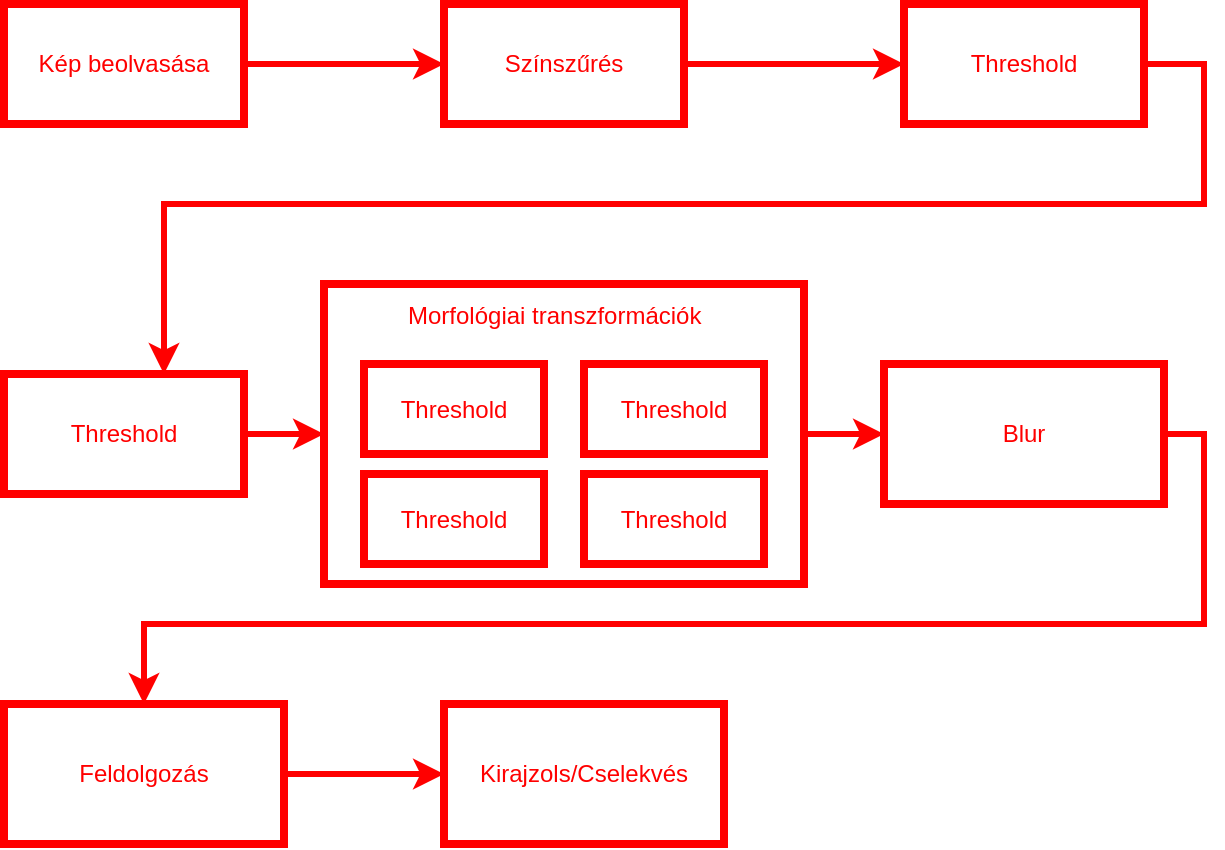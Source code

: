 <mxfile version="10.8.8" type="device"><diagram id="bu8CCVNJe2yUTP0uLDQt" name="Page-1"><mxGraphModel dx="1394" dy="753" grid="1" gridSize="10" guides="1" tooltips="1" connect="1" arrows="1" fold="1" page="1" pageScale="1" pageWidth="827" pageHeight="1169" math="0" shadow="0"><root><mxCell id="0"/><mxCell id="1" parent="0"/><mxCell id="XpEOEW-o3ht9parhOJMP-3" value="" style="edgeStyle=orthogonalEdgeStyle;rounded=0;orthogonalLoop=1;jettySize=auto;html=1;strokeColor=#FF0000;strokeWidth=3;" edge="1" parent="1" source="XpEOEW-o3ht9parhOJMP-1" target="XpEOEW-o3ht9parhOJMP-2"><mxGeometry relative="1" as="geometry"/></mxCell><mxCell id="XpEOEW-o3ht9parhOJMP-1" value="&lt;font color=&quot;#ff0000&quot;&gt;Kép beolvasása&lt;/font&gt;" style="rounded=0;whiteSpace=wrap;html=1;strokeColor=#FF0000;strokeWidth=4;fillColor=#ffffff;" vertex="1" parent="1"><mxGeometry x="40" y="190" width="120" height="60" as="geometry"/></mxCell><mxCell id="XpEOEW-o3ht9parhOJMP-5" value="" style="edgeStyle=orthogonalEdgeStyle;rounded=0;orthogonalLoop=1;jettySize=auto;html=1;strokeColor=#FF0000;strokeWidth=3;" edge="1" parent="1" source="XpEOEW-o3ht9parhOJMP-2" target="XpEOEW-o3ht9parhOJMP-4"><mxGeometry relative="1" as="geometry"/></mxCell><mxCell id="XpEOEW-o3ht9parhOJMP-2" value="&lt;font color=&quot;#ff0000&quot;&gt;Színszűrés&lt;/font&gt;" style="rounded=0;whiteSpace=wrap;html=1;strokeColor=#FF0000;strokeWidth=4;fillColor=#ffffff;" vertex="1" parent="1"><mxGeometry x="260" y="190" width="120" height="60" as="geometry"/></mxCell><mxCell id="XpEOEW-o3ht9parhOJMP-7" value="" style="edgeStyle=orthogonalEdgeStyle;rounded=0;orthogonalLoop=1;jettySize=auto;html=1;strokeColor=#FF0000;strokeWidth=3;" edge="1" parent="1" source="XpEOEW-o3ht9parhOJMP-4" target="XpEOEW-o3ht9parhOJMP-6"><mxGeometry relative="1" as="geometry"><Array as="points"><mxPoint x="640" y="220"/><mxPoint x="640" y="290"/><mxPoint x="120" y="290"/></Array></mxGeometry></mxCell><mxCell id="XpEOEW-o3ht9parhOJMP-4" value="&lt;font color=&quot;#ff0000&quot;&gt;Threshold&lt;/font&gt;" style="rounded=0;whiteSpace=wrap;html=1;strokeColor=#FF0000;strokeWidth=4;fillColor=#ffffff;" vertex="1" parent="1"><mxGeometry x="490" y="190" width="120" height="60" as="geometry"/></mxCell><mxCell id="XpEOEW-o3ht9parhOJMP-9" value="" style="edgeStyle=orthogonalEdgeStyle;rounded=0;orthogonalLoop=1;jettySize=auto;html=1;strokeColor=#FF0000;strokeWidth=3;" edge="1" parent="1" source="XpEOEW-o3ht9parhOJMP-6" target="XpEOEW-o3ht9parhOJMP-8"><mxGeometry relative="1" as="geometry"/></mxCell><mxCell id="XpEOEW-o3ht9parhOJMP-6" value="&lt;font color=&quot;#ff0000&quot;&gt;Threshold&lt;/font&gt;" style="rounded=0;whiteSpace=wrap;html=1;strokeColor=#FF0000;strokeWidth=4;fillColor=#ffffff;" vertex="1" parent="1"><mxGeometry x="40" y="375" width="120" height="60" as="geometry"/></mxCell><mxCell id="XpEOEW-o3ht9parhOJMP-17" value="" style="edgeStyle=orthogonalEdgeStyle;rounded=0;orthogonalLoop=1;jettySize=auto;html=1;strokeColor=#FF0000;strokeWidth=3;" edge="1" parent="1" source="XpEOEW-o3ht9parhOJMP-8" target="XpEOEW-o3ht9parhOJMP-16"><mxGeometry relative="1" as="geometry"/></mxCell><mxCell id="XpEOEW-o3ht9parhOJMP-8" value="" style="rounded=0;whiteSpace=wrap;html=1;strokeColor=#FF0000;strokeWidth=4;fillColor=#ffffff;" vertex="1" parent="1"><mxGeometry x="200" y="330" width="240" height="150" as="geometry"/></mxCell><mxCell id="XpEOEW-o3ht9parhOJMP-19" value="" style="edgeStyle=orthogonalEdgeStyle;rounded=0;orthogonalLoop=1;jettySize=auto;html=1;strokeColor=#FF0000;strokeWidth=3;" edge="1" parent="1" source="XpEOEW-o3ht9parhOJMP-16" target="XpEOEW-o3ht9parhOJMP-18"><mxGeometry relative="1" as="geometry"><Array as="points"><mxPoint x="640" y="405"/><mxPoint x="640" y="500"/><mxPoint x="110" y="500"/></Array></mxGeometry></mxCell><mxCell id="XpEOEW-o3ht9parhOJMP-16" value="&lt;font color=&quot;#ff0000&quot;&gt;Blur&lt;/font&gt;" style="rounded=0;whiteSpace=wrap;html=1;strokeColor=#FF0000;strokeWidth=4;fillColor=#ffffff;" vertex="1" parent="1"><mxGeometry x="480" y="370" width="140" height="70" as="geometry"/></mxCell><mxCell id="XpEOEW-o3ht9parhOJMP-21" value="" style="edgeStyle=orthogonalEdgeStyle;rounded=0;orthogonalLoop=1;jettySize=auto;html=1;strokeColor=#FF0000;strokeWidth=3;" edge="1" parent="1" source="XpEOEW-o3ht9parhOJMP-18" target="XpEOEW-o3ht9parhOJMP-20"><mxGeometry relative="1" as="geometry"/></mxCell><mxCell id="XpEOEW-o3ht9parhOJMP-18" value="&lt;font color=&quot;#ff0000&quot;&gt;Feldolgozás&lt;/font&gt;" style="rounded=0;whiteSpace=wrap;html=1;strokeColor=#FF0000;strokeWidth=4;fillColor=#ffffff;" vertex="1" parent="1"><mxGeometry x="40" y="540" width="140" height="70" as="geometry"/></mxCell><mxCell id="XpEOEW-o3ht9parhOJMP-20" value="&lt;font color=&quot;#ff0000&quot;&gt;Kirajzols/Cselekvés&lt;/font&gt;" style="rounded=0;whiteSpace=wrap;html=1;strokeColor=#FF0000;strokeWidth=4;fillColor=#ffffff;" vertex="1" parent="1"><mxGeometry x="260" y="540" width="140" height="70" as="geometry"/></mxCell><mxCell id="XpEOEW-o3ht9parhOJMP-11" value="&lt;font color=&quot;#ff0000&quot;&gt;Threshold&lt;/font&gt;" style="rounded=0;whiteSpace=wrap;html=1;strokeColor=#FF0000;strokeWidth=4;fillColor=#ffffff;" vertex="1" parent="1"><mxGeometry x="220" y="370" width="90" height="45" as="geometry"/></mxCell><mxCell id="XpEOEW-o3ht9parhOJMP-12" value="&lt;font color=&quot;#ff0000&quot;&gt;Threshold&lt;/font&gt;" style="rounded=0;whiteSpace=wrap;html=1;strokeColor=#FF0000;strokeWidth=4;fillColor=#ffffff;" vertex="1" parent="1"><mxGeometry x="220" y="425" width="90" height="45" as="geometry"/></mxCell><mxCell id="XpEOEW-o3ht9parhOJMP-13" value="&lt;font color=&quot;#ff0000&quot;&gt;Threshold&lt;/font&gt;" style="rounded=0;whiteSpace=wrap;html=1;strokeColor=#FF0000;strokeWidth=4;fillColor=#ffffff;" vertex="1" parent="1"><mxGeometry x="330" y="370" width="90" height="45" as="geometry"/></mxCell><mxCell id="XpEOEW-o3ht9parhOJMP-14" value="&lt;font color=&quot;#ff0000&quot;&gt;Threshold&lt;/font&gt;" style="rounded=0;whiteSpace=wrap;html=1;strokeColor=#FF0000;strokeWidth=4;fillColor=#ffffff;" vertex="1" parent="1"><mxGeometry x="330" y="425" width="90" height="45" as="geometry"/></mxCell><mxCell id="XpEOEW-o3ht9parhOJMP-15" value="&lt;font color=&quot;#ff0000&quot;&gt;Morfológiai transzformációk&lt;/font&gt;" style="text;html=1;resizable=0;points=[];autosize=1;align=left;verticalAlign=top;spacingTop=-4;" vertex="1" parent="1"><mxGeometry x="240" y="336" width="160" height="20" as="geometry"/></mxCell></root></mxGraphModel></diagram></mxfile>